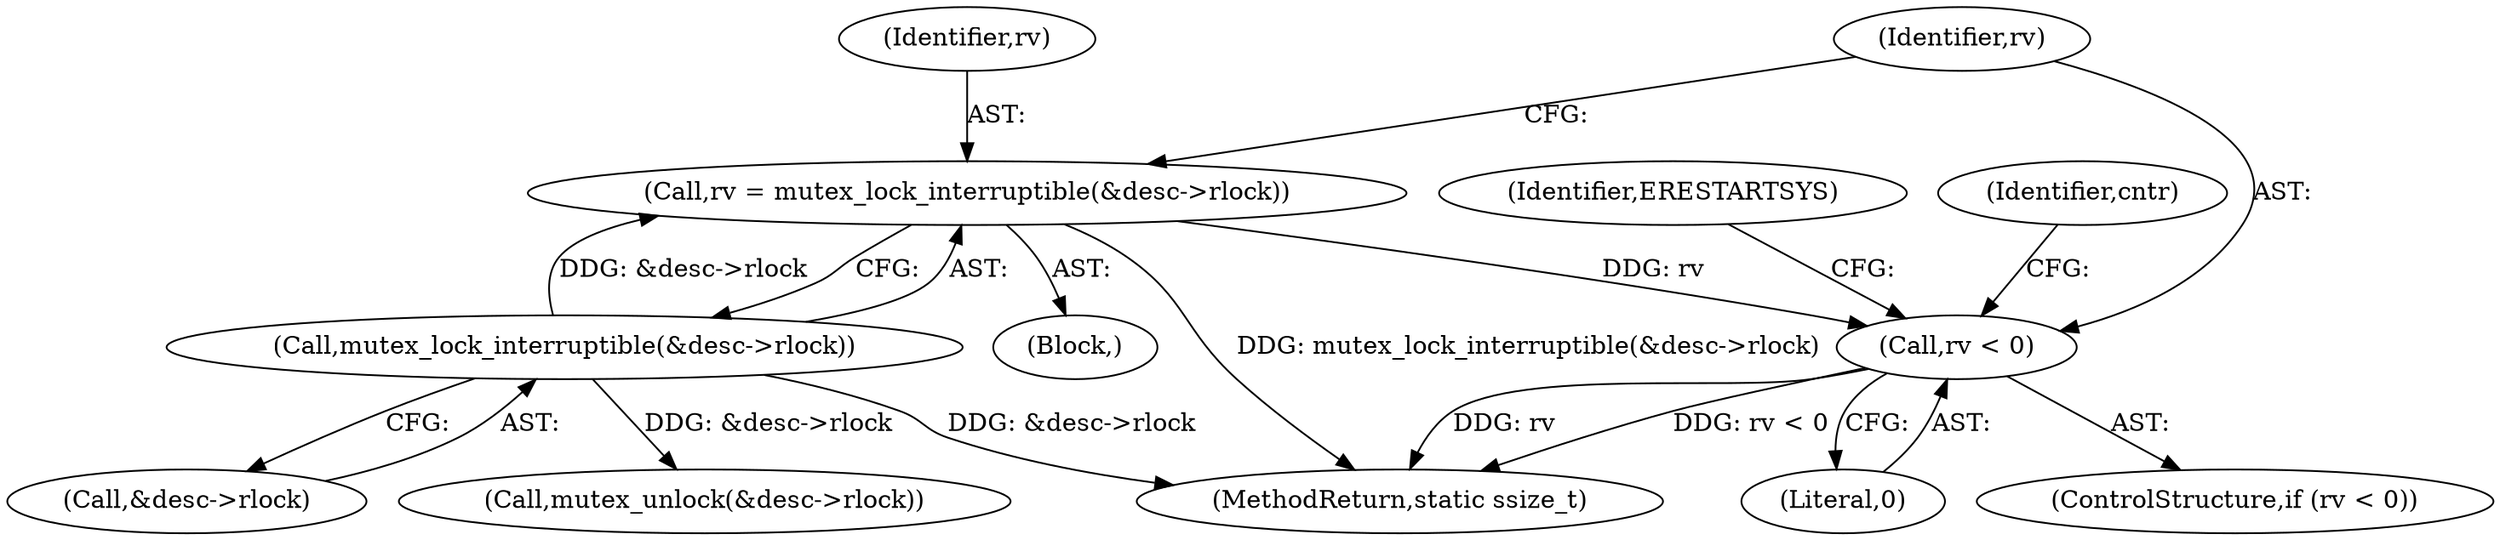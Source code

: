 digraph "0_linux_c0f5ecee4e741667b2493c742b60b6218d40b3aa_1@API" {
"1000125" [label="(Call,rv = mutex_lock_interruptible(&desc->rlock))"];
"1000127" [label="(Call,mutex_lock_interruptible(&desc->rlock))"];
"1000133" [label="(Call,rv < 0)"];
"1000133" [label="(Call,rv < 0)"];
"1000135" [label="(Literal,0)"];
"1000112" [label="(Block,)"];
"1000430" [label="(Call,mutex_unlock(&desc->rlock))"];
"1000134" [label="(Identifier,rv)"];
"1000126" [label="(Identifier,rv)"];
"1000437" [label="(MethodReturn,static ssize_t)"];
"1000132" [label="(ControlStructure,if (rv < 0))"];
"1000138" [label="(Identifier,ERESTARTSYS)"];
"1000127" [label="(Call,mutex_lock_interruptible(&desc->rlock))"];
"1000140" [label="(Identifier,cntr)"];
"1000125" [label="(Call,rv = mutex_lock_interruptible(&desc->rlock))"];
"1000128" [label="(Call,&desc->rlock)"];
"1000125" -> "1000112"  [label="AST: "];
"1000125" -> "1000127"  [label="CFG: "];
"1000126" -> "1000125"  [label="AST: "];
"1000127" -> "1000125"  [label="AST: "];
"1000134" -> "1000125"  [label="CFG: "];
"1000125" -> "1000437"  [label="DDG: mutex_lock_interruptible(&desc->rlock)"];
"1000127" -> "1000125"  [label="DDG: &desc->rlock"];
"1000125" -> "1000133"  [label="DDG: rv"];
"1000127" -> "1000128"  [label="CFG: "];
"1000128" -> "1000127"  [label="AST: "];
"1000127" -> "1000437"  [label="DDG: &desc->rlock"];
"1000127" -> "1000430"  [label="DDG: &desc->rlock"];
"1000133" -> "1000132"  [label="AST: "];
"1000133" -> "1000135"  [label="CFG: "];
"1000134" -> "1000133"  [label="AST: "];
"1000135" -> "1000133"  [label="AST: "];
"1000138" -> "1000133"  [label="CFG: "];
"1000140" -> "1000133"  [label="CFG: "];
"1000133" -> "1000437"  [label="DDG: rv"];
"1000133" -> "1000437"  [label="DDG: rv < 0"];
}
